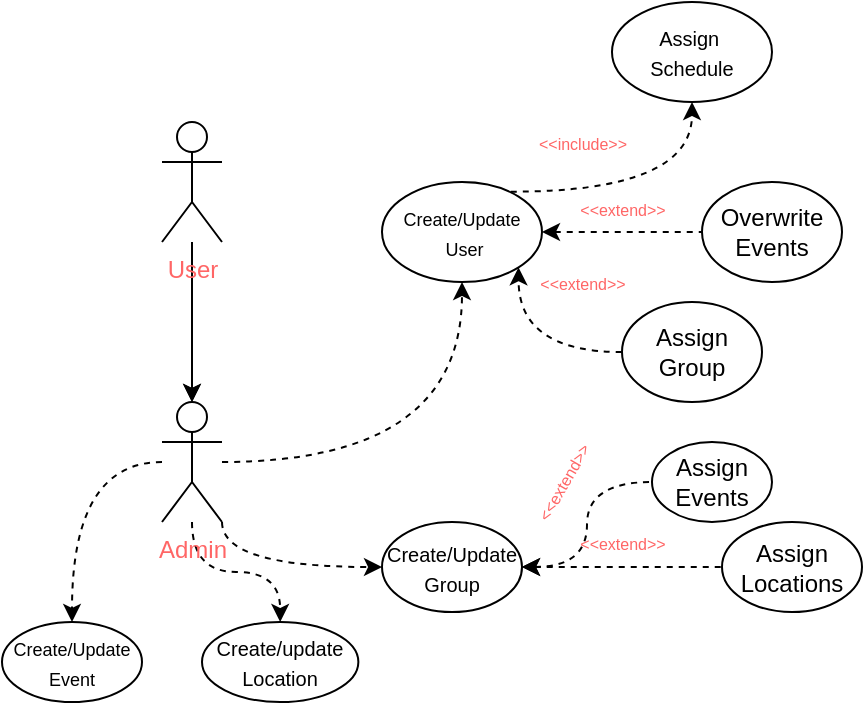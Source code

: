<mxfile version="13.6.5">
    <diagram id="ckaj7qRGt8BKCoDSNwWa" name="Page-1">
        <mxGraphModel dx="638" dy="321" grid="1" gridSize="10" guides="1" tooltips="1" connect="1" arrows="1" fold="1" page="1" pageScale="1" pageWidth="827" pageHeight="1169" math="0" shadow="0">
            <root>
                <mxCell id="0"/>
                <mxCell id="1" parent="0"/>
                <mxCell id="7" value="" style="edgeStyle=orthogonalEdgeStyle;rounded=0;orthogonalLoop=1;jettySize=auto;html=1;fontColor=#000000;" edge="1" parent="1" source="2" target="6">
                    <mxGeometry relative="1" as="geometry"/>
                </mxCell>
                <mxCell id="8" value="" style="edgeStyle=orthogonalEdgeStyle;rounded=0;orthogonalLoop=1;jettySize=auto;html=1;fontColor=#000000;" edge="1" parent="1" source="2" target="6">
                    <mxGeometry relative="1" as="geometry"/>
                </mxCell>
                <mxCell id="2" value="User" style="shape=umlActor;verticalLabelPosition=bottom;verticalAlign=top;html=1;outlineConnect=0;strokeColor=#000000;fillColor=none;fontColor=#FF6666;" vertex="1" parent="1">
                    <mxGeometry x="100" y="120" width="30" height="60" as="geometry"/>
                </mxCell>
                <mxCell id="32" style="edgeStyle=orthogonalEdgeStyle;curved=1;rounded=0;orthogonalLoop=1;jettySize=auto;html=1;entryX=0.5;entryY=0;entryDx=0;entryDy=0;dashed=1;fontColor=#FF6666;" edge="1" parent="1" source="6" target="27">
                    <mxGeometry relative="1" as="geometry"/>
                </mxCell>
                <mxCell id="33" style="edgeStyle=orthogonalEdgeStyle;curved=1;rounded=0;orthogonalLoop=1;jettySize=auto;html=1;entryX=0.5;entryY=0;entryDx=0;entryDy=0;dashed=1;fontColor=#FF6666;" edge="1" parent="1" source="6" target="9">
                    <mxGeometry relative="1" as="geometry"/>
                </mxCell>
                <mxCell id="34" style="edgeStyle=orthogonalEdgeStyle;curved=1;rounded=0;orthogonalLoop=1;jettySize=auto;html=1;exitX=1;exitY=1;exitDx=0;exitDy=0;exitPerimeter=0;dashed=1;fontColor=#FF6666;" edge="1" parent="1" source="6" target="10">
                    <mxGeometry relative="1" as="geometry"/>
                </mxCell>
                <mxCell id="35" style="edgeStyle=orthogonalEdgeStyle;curved=1;rounded=0;orthogonalLoop=1;jettySize=auto;html=1;dashed=1;fontColor=#FF6666;" edge="1" parent="1" source="6" target="11">
                    <mxGeometry relative="1" as="geometry"/>
                </mxCell>
                <mxCell id="6" value="Admin" style="shape=umlActor;verticalLabelPosition=bottom;verticalAlign=top;html=1;outlineConnect=0;strokeColor=#000000;fillColor=none;fontColor=#FF6666;" vertex="1" parent="1">
                    <mxGeometry x="100" y="260" width="30" height="60" as="geometry"/>
                </mxCell>
                <mxCell id="9" value="&lt;font style=&quot;font-size: 10px&quot;&gt;Create/update Location&lt;/font&gt;" style="ellipse;whiteSpace=wrap;html=1;strokeColor=#000000;fillColor=#FFFFFF;fontColor=#000000;" vertex="1" parent="1">
                    <mxGeometry x="120" y="370" width="78.18" height="40" as="geometry"/>
                </mxCell>
                <mxCell id="16" value="" style="edgeStyle=orthogonalEdgeStyle;rounded=0;orthogonalLoop=1;jettySize=auto;html=1;dashed=1;fontColor=#FF6666;exitX=1;exitY=0.5;exitDx=0;exitDy=0;endArrow=none;endFill=0;startArrow=classic;startFill=1;" edge="1" parent="1" source="10" target="15">
                    <mxGeometry relative="1" as="geometry"/>
                </mxCell>
                <mxCell id="29" style="edgeStyle=orthogonalEdgeStyle;curved=1;rounded=0;orthogonalLoop=1;jettySize=auto;html=1;entryX=0;entryY=0.5;entryDx=0;entryDy=0;dashed=1;fontColor=#FF6666;startArrow=classic;startFill=1;endArrow=none;endFill=0;" edge="1" parent="1" source="10" target="28">
                    <mxGeometry relative="1" as="geometry"/>
                </mxCell>
                <mxCell id="10" value="&lt;font style=&quot;font-size: 10px&quot;&gt;Create/Update Group&lt;/font&gt;" style="ellipse;whiteSpace=wrap;html=1;strokeColor=#000000;fillColor=#FFFFFF;fontColor=#000000;" vertex="1" parent="1">
                    <mxGeometry x="210" y="320" width="70" height="45" as="geometry"/>
                </mxCell>
                <mxCell id="13" value="" style="edgeStyle=orthogonalEdgeStyle;rounded=0;orthogonalLoop=1;jettySize=auto;html=1;fontColor=#FF6666;dashed=1;endArrow=none;endFill=0;startArrow=classic;startFill=1;" edge="1" parent="1" source="11" target="12">
                    <mxGeometry relative="1" as="geometry"/>
                </mxCell>
                <mxCell id="20" value="" style="edgeStyle=orthogonalEdgeStyle;rounded=0;orthogonalLoop=1;jettySize=auto;html=1;dashed=1;fontColor=#FF6666;curved=1;exitX=0.804;exitY=0.097;exitDx=0;exitDy=0;exitPerimeter=0;" edge="1" parent="1" source="11" target="19">
                    <mxGeometry relative="1" as="geometry"/>
                </mxCell>
                <mxCell id="11" value="&lt;font style=&quot;font-size: 9px&quot;&gt;Create/Update&lt;br&gt;&amp;nbsp;User&lt;/font&gt;" style="ellipse;whiteSpace=wrap;html=1;strokeColor=#000000;fillColor=#FFFFFF;fontColor=#000000;" vertex="1" parent="1">
                    <mxGeometry x="210" y="150" width="80" height="50" as="geometry"/>
                </mxCell>
                <mxCell id="12" value="Overwrite Events" style="ellipse;whiteSpace=wrap;html=1;strokeColor=#000000;fillColor=#FFFFFF;fontColor=#000000;" vertex="1" parent="1">
                    <mxGeometry x="370" y="150" width="70" height="50" as="geometry"/>
                </mxCell>
                <mxCell id="14" value="&lt;font style=&quot;font-size: 8px&quot;&gt;&amp;lt;&amp;lt;extend&amp;gt;&amp;gt;&lt;/font&gt;" style="text;html=1;align=center;verticalAlign=middle;resizable=0;points=[];autosize=1;fontColor=#FF6666;" vertex="1" parent="1">
                    <mxGeometry x="300" y="153" width="60" height="20" as="geometry"/>
                </mxCell>
                <mxCell id="15" value="Assign Locations" style="ellipse;whiteSpace=wrap;html=1;strokeColor=#000000;fillColor=#FFFFFF;fontColor=#000000;" vertex="1" parent="1">
                    <mxGeometry x="380" y="320" width="70" height="45" as="geometry"/>
                </mxCell>
                <mxCell id="17" value="&lt;font style=&quot;font-size: 8px&quot;&gt;&amp;lt;&amp;lt;extend&amp;gt;&amp;gt;&lt;/font&gt;" style="text;html=1;align=center;verticalAlign=middle;resizable=0;points=[];autosize=1;fontColor=#FF6666;" vertex="1" parent="1">
                    <mxGeometry x="300" y="320" width="60" height="20" as="geometry"/>
                </mxCell>
                <mxCell id="19" value="&lt;font size=&quot;1&quot;&gt;Assign&amp;nbsp;&lt;br&gt;Schedule&lt;/font&gt;" style="ellipse;whiteSpace=wrap;html=1;strokeColor=#000000;fillColor=#FFFFFF;fontColor=#000000;" vertex="1" parent="1">
                    <mxGeometry x="325" y="60" width="80" height="50" as="geometry"/>
                </mxCell>
                <mxCell id="21" value="&lt;font style=&quot;font-size: 8px&quot;&gt;&amp;lt;&amp;lt;include&amp;gt;&amp;gt;&lt;/font&gt;" style="text;html=1;align=center;verticalAlign=middle;resizable=0;points=[];autosize=1;fontColor=#FF6666;" vertex="1" parent="1">
                    <mxGeometry x="280" y="120" width="60" height="20" as="geometry"/>
                </mxCell>
                <mxCell id="25" style="edgeStyle=orthogonalEdgeStyle;curved=1;rounded=0;orthogonalLoop=1;jettySize=auto;html=1;entryX=1;entryY=1;entryDx=0;entryDy=0;dashed=1;fontColor=#FF6666;" edge="1" parent="1" source="23" target="11">
                    <mxGeometry relative="1" as="geometry"/>
                </mxCell>
                <mxCell id="23" value="Assign Group" style="ellipse;whiteSpace=wrap;html=1;strokeColor=#000000;fillColor=#FFFFFF;fontColor=#000000;" vertex="1" parent="1">
                    <mxGeometry x="330" y="210" width="70" height="50" as="geometry"/>
                </mxCell>
                <mxCell id="26" value="&lt;font style=&quot;font-size: 8px&quot;&gt;&amp;lt;&amp;lt;extend&amp;gt;&amp;gt;&lt;/font&gt;" style="text;html=1;align=center;verticalAlign=middle;resizable=0;points=[];autosize=1;fontColor=#FF6666;" vertex="1" parent="1">
                    <mxGeometry x="280" y="190" width="60" height="20" as="geometry"/>
                </mxCell>
                <mxCell id="27" value="&lt;font style=&quot;font-size: 9px&quot;&gt;Create/Update Event&lt;/font&gt;" style="ellipse;whiteSpace=wrap;html=1;strokeColor=#000000;fillColor=#FFFFFF;fontColor=#000000;" vertex="1" parent="1">
                    <mxGeometry x="20" y="370" width="70" height="40" as="geometry"/>
                </mxCell>
                <mxCell id="28" value="Assign Events" style="ellipse;whiteSpace=wrap;html=1;strokeColor=#000000;fillColor=#FFFFFF;fontColor=#000000;" vertex="1" parent="1">
                    <mxGeometry x="345" y="280" width="60" height="40" as="geometry"/>
                </mxCell>
                <mxCell id="36" value="&lt;font style=&quot;font-size: 8px&quot;&gt;&amp;lt;&amp;lt;extend&amp;gt;&amp;gt;&lt;/font&gt;" style="text;html=1;align=center;verticalAlign=middle;resizable=0;points=[];autosize=1;fontColor=#FF6666;rotation=-60;" vertex="1" parent="1">
                    <mxGeometry x="270" y="290" width="60" height="20" as="geometry"/>
                </mxCell>
            </root>
        </mxGraphModel>
    </diagram>
</mxfile>